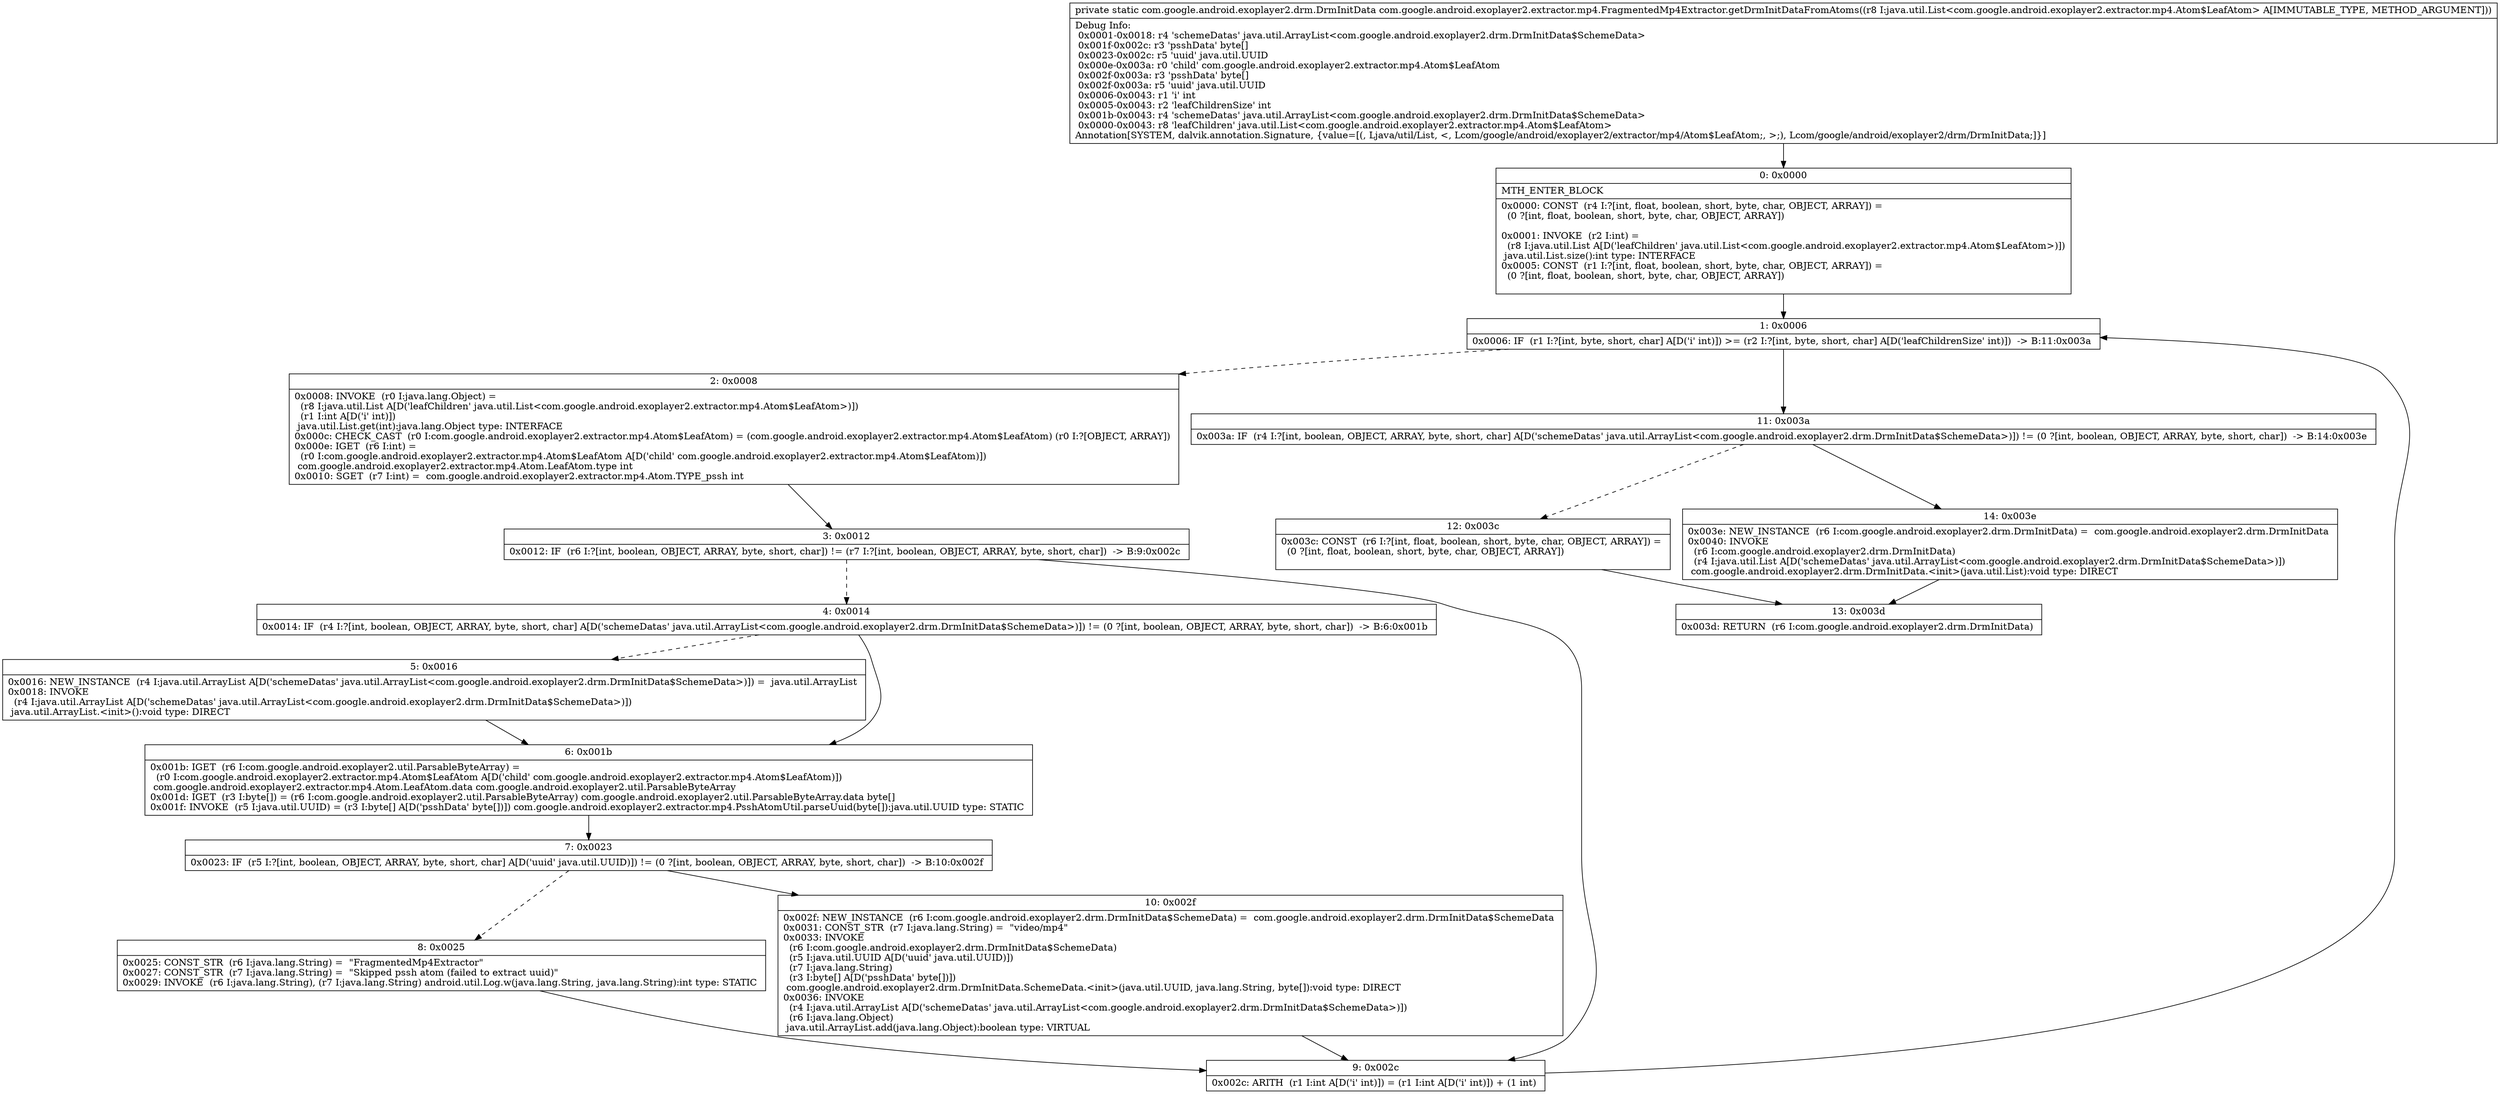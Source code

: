 digraph "CFG forcom.google.android.exoplayer2.extractor.mp4.FragmentedMp4Extractor.getDrmInitDataFromAtoms(Ljava\/util\/List;)Lcom\/google\/android\/exoplayer2\/drm\/DrmInitData;" {
Node_0 [shape=record,label="{0\:\ 0x0000|MTH_ENTER_BLOCK\l|0x0000: CONST  (r4 I:?[int, float, boolean, short, byte, char, OBJECT, ARRAY]) = \l  (0 ?[int, float, boolean, short, byte, char, OBJECT, ARRAY])\l \l0x0001: INVOKE  (r2 I:int) = \l  (r8 I:java.util.List A[D('leafChildren' java.util.List\<com.google.android.exoplayer2.extractor.mp4.Atom$LeafAtom\>)])\l java.util.List.size():int type: INTERFACE \l0x0005: CONST  (r1 I:?[int, float, boolean, short, byte, char, OBJECT, ARRAY]) = \l  (0 ?[int, float, boolean, short, byte, char, OBJECT, ARRAY])\l \l}"];
Node_1 [shape=record,label="{1\:\ 0x0006|0x0006: IF  (r1 I:?[int, byte, short, char] A[D('i' int)]) \>= (r2 I:?[int, byte, short, char] A[D('leafChildrenSize' int)])  \-\> B:11:0x003a \l}"];
Node_2 [shape=record,label="{2\:\ 0x0008|0x0008: INVOKE  (r0 I:java.lang.Object) = \l  (r8 I:java.util.List A[D('leafChildren' java.util.List\<com.google.android.exoplayer2.extractor.mp4.Atom$LeafAtom\>)])\l  (r1 I:int A[D('i' int)])\l java.util.List.get(int):java.lang.Object type: INTERFACE \l0x000c: CHECK_CAST  (r0 I:com.google.android.exoplayer2.extractor.mp4.Atom$LeafAtom) = (com.google.android.exoplayer2.extractor.mp4.Atom$LeafAtom) (r0 I:?[OBJECT, ARRAY]) \l0x000e: IGET  (r6 I:int) = \l  (r0 I:com.google.android.exoplayer2.extractor.mp4.Atom$LeafAtom A[D('child' com.google.android.exoplayer2.extractor.mp4.Atom$LeafAtom)])\l com.google.android.exoplayer2.extractor.mp4.Atom.LeafAtom.type int \l0x0010: SGET  (r7 I:int) =  com.google.android.exoplayer2.extractor.mp4.Atom.TYPE_pssh int \l}"];
Node_3 [shape=record,label="{3\:\ 0x0012|0x0012: IF  (r6 I:?[int, boolean, OBJECT, ARRAY, byte, short, char]) != (r7 I:?[int, boolean, OBJECT, ARRAY, byte, short, char])  \-\> B:9:0x002c \l}"];
Node_4 [shape=record,label="{4\:\ 0x0014|0x0014: IF  (r4 I:?[int, boolean, OBJECT, ARRAY, byte, short, char] A[D('schemeDatas' java.util.ArrayList\<com.google.android.exoplayer2.drm.DrmInitData$SchemeData\>)]) != (0 ?[int, boolean, OBJECT, ARRAY, byte, short, char])  \-\> B:6:0x001b \l}"];
Node_5 [shape=record,label="{5\:\ 0x0016|0x0016: NEW_INSTANCE  (r4 I:java.util.ArrayList A[D('schemeDatas' java.util.ArrayList\<com.google.android.exoplayer2.drm.DrmInitData$SchemeData\>)]) =  java.util.ArrayList \l0x0018: INVOKE  \l  (r4 I:java.util.ArrayList A[D('schemeDatas' java.util.ArrayList\<com.google.android.exoplayer2.drm.DrmInitData$SchemeData\>)])\l java.util.ArrayList.\<init\>():void type: DIRECT \l}"];
Node_6 [shape=record,label="{6\:\ 0x001b|0x001b: IGET  (r6 I:com.google.android.exoplayer2.util.ParsableByteArray) = \l  (r0 I:com.google.android.exoplayer2.extractor.mp4.Atom$LeafAtom A[D('child' com.google.android.exoplayer2.extractor.mp4.Atom$LeafAtom)])\l com.google.android.exoplayer2.extractor.mp4.Atom.LeafAtom.data com.google.android.exoplayer2.util.ParsableByteArray \l0x001d: IGET  (r3 I:byte[]) = (r6 I:com.google.android.exoplayer2.util.ParsableByteArray) com.google.android.exoplayer2.util.ParsableByteArray.data byte[] \l0x001f: INVOKE  (r5 I:java.util.UUID) = (r3 I:byte[] A[D('psshData' byte[])]) com.google.android.exoplayer2.extractor.mp4.PsshAtomUtil.parseUuid(byte[]):java.util.UUID type: STATIC \l}"];
Node_7 [shape=record,label="{7\:\ 0x0023|0x0023: IF  (r5 I:?[int, boolean, OBJECT, ARRAY, byte, short, char] A[D('uuid' java.util.UUID)]) != (0 ?[int, boolean, OBJECT, ARRAY, byte, short, char])  \-\> B:10:0x002f \l}"];
Node_8 [shape=record,label="{8\:\ 0x0025|0x0025: CONST_STR  (r6 I:java.lang.String) =  \"FragmentedMp4Extractor\" \l0x0027: CONST_STR  (r7 I:java.lang.String) =  \"Skipped pssh atom (failed to extract uuid)\" \l0x0029: INVOKE  (r6 I:java.lang.String), (r7 I:java.lang.String) android.util.Log.w(java.lang.String, java.lang.String):int type: STATIC \l}"];
Node_9 [shape=record,label="{9\:\ 0x002c|0x002c: ARITH  (r1 I:int A[D('i' int)]) = (r1 I:int A[D('i' int)]) + (1 int) \l}"];
Node_10 [shape=record,label="{10\:\ 0x002f|0x002f: NEW_INSTANCE  (r6 I:com.google.android.exoplayer2.drm.DrmInitData$SchemeData) =  com.google.android.exoplayer2.drm.DrmInitData$SchemeData \l0x0031: CONST_STR  (r7 I:java.lang.String) =  \"video\/mp4\" \l0x0033: INVOKE  \l  (r6 I:com.google.android.exoplayer2.drm.DrmInitData$SchemeData)\l  (r5 I:java.util.UUID A[D('uuid' java.util.UUID)])\l  (r7 I:java.lang.String)\l  (r3 I:byte[] A[D('psshData' byte[])])\l com.google.android.exoplayer2.drm.DrmInitData.SchemeData.\<init\>(java.util.UUID, java.lang.String, byte[]):void type: DIRECT \l0x0036: INVOKE  \l  (r4 I:java.util.ArrayList A[D('schemeDatas' java.util.ArrayList\<com.google.android.exoplayer2.drm.DrmInitData$SchemeData\>)])\l  (r6 I:java.lang.Object)\l java.util.ArrayList.add(java.lang.Object):boolean type: VIRTUAL \l}"];
Node_11 [shape=record,label="{11\:\ 0x003a|0x003a: IF  (r4 I:?[int, boolean, OBJECT, ARRAY, byte, short, char] A[D('schemeDatas' java.util.ArrayList\<com.google.android.exoplayer2.drm.DrmInitData$SchemeData\>)]) != (0 ?[int, boolean, OBJECT, ARRAY, byte, short, char])  \-\> B:14:0x003e \l}"];
Node_12 [shape=record,label="{12\:\ 0x003c|0x003c: CONST  (r6 I:?[int, float, boolean, short, byte, char, OBJECT, ARRAY]) = \l  (0 ?[int, float, boolean, short, byte, char, OBJECT, ARRAY])\l \l}"];
Node_13 [shape=record,label="{13\:\ 0x003d|0x003d: RETURN  (r6 I:com.google.android.exoplayer2.drm.DrmInitData) \l}"];
Node_14 [shape=record,label="{14\:\ 0x003e|0x003e: NEW_INSTANCE  (r6 I:com.google.android.exoplayer2.drm.DrmInitData) =  com.google.android.exoplayer2.drm.DrmInitData \l0x0040: INVOKE  \l  (r6 I:com.google.android.exoplayer2.drm.DrmInitData)\l  (r4 I:java.util.List A[D('schemeDatas' java.util.ArrayList\<com.google.android.exoplayer2.drm.DrmInitData$SchemeData\>)])\l com.google.android.exoplayer2.drm.DrmInitData.\<init\>(java.util.List):void type: DIRECT \l}"];
MethodNode[shape=record,label="{private static com.google.android.exoplayer2.drm.DrmInitData com.google.android.exoplayer2.extractor.mp4.FragmentedMp4Extractor.getDrmInitDataFromAtoms((r8 I:java.util.List\<com.google.android.exoplayer2.extractor.mp4.Atom$LeafAtom\> A[IMMUTABLE_TYPE, METHOD_ARGUMENT]))  | Debug Info:\l  0x0001\-0x0018: r4 'schemeDatas' java.util.ArrayList\<com.google.android.exoplayer2.drm.DrmInitData$SchemeData\>\l  0x001f\-0x002c: r3 'psshData' byte[]\l  0x0023\-0x002c: r5 'uuid' java.util.UUID\l  0x000e\-0x003a: r0 'child' com.google.android.exoplayer2.extractor.mp4.Atom$LeafAtom\l  0x002f\-0x003a: r3 'psshData' byte[]\l  0x002f\-0x003a: r5 'uuid' java.util.UUID\l  0x0006\-0x0043: r1 'i' int\l  0x0005\-0x0043: r2 'leafChildrenSize' int\l  0x001b\-0x0043: r4 'schemeDatas' java.util.ArrayList\<com.google.android.exoplayer2.drm.DrmInitData$SchemeData\>\l  0x0000\-0x0043: r8 'leafChildren' java.util.List\<com.google.android.exoplayer2.extractor.mp4.Atom$LeafAtom\>\lAnnotation[SYSTEM, dalvik.annotation.Signature, \{value=[(, Ljava\/util\/List, \<, Lcom\/google\/android\/exoplayer2\/extractor\/mp4\/Atom$LeafAtom;, \>;), Lcom\/google\/android\/exoplayer2\/drm\/DrmInitData;]\}]\l}"];
MethodNode -> Node_0;
Node_0 -> Node_1;
Node_1 -> Node_2[style=dashed];
Node_1 -> Node_11;
Node_2 -> Node_3;
Node_3 -> Node_4[style=dashed];
Node_3 -> Node_9;
Node_4 -> Node_5[style=dashed];
Node_4 -> Node_6;
Node_5 -> Node_6;
Node_6 -> Node_7;
Node_7 -> Node_8[style=dashed];
Node_7 -> Node_10;
Node_8 -> Node_9;
Node_9 -> Node_1;
Node_10 -> Node_9;
Node_11 -> Node_12[style=dashed];
Node_11 -> Node_14;
Node_12 -> Node_13;
Node_14 -> Node_13;
}

